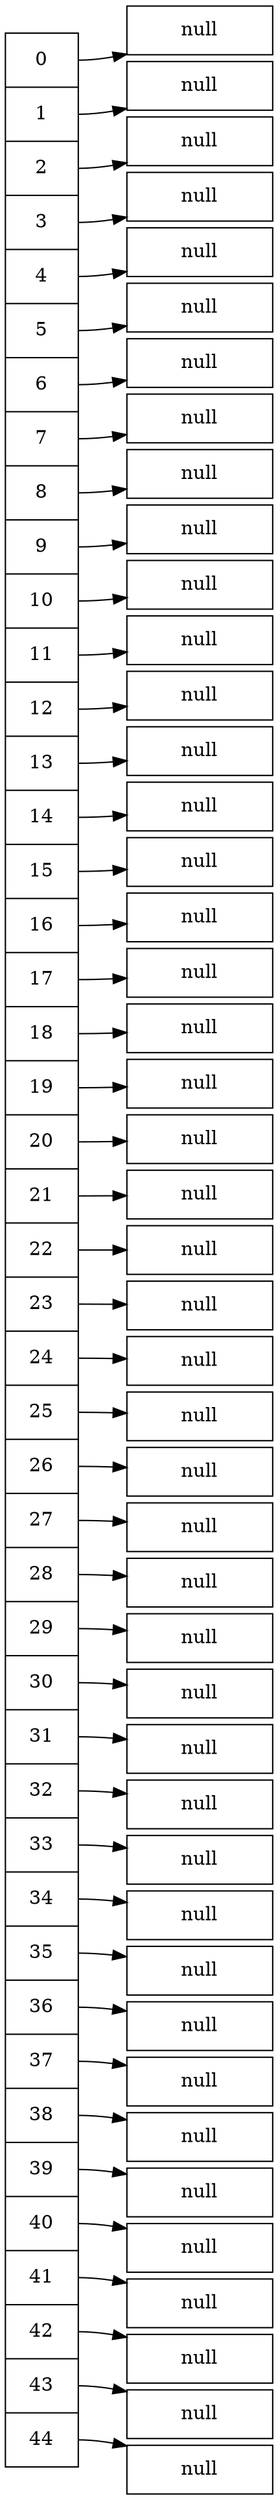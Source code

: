 digraph G {
 nodesep=.05;
 rankdir=LR;
 node[shape=record];
node0[label="<f0>0|<f1>1|<f2>2|<f3>3|<f4>4|<f5>5|<f6>6|<f7>7|<f8>8|<f9>9|<f10>10|<f11>11|<f12>12|<f13>13|<f14>14|<f15>15|<f16>16|<f17>17|<f18>18|<f19>19|<f20>20|<f21>21|<f22>22|<f23>23|<f24>24|<f25>25|<f26>26|<f27>27|<f28>28|<f29>29|<f30>30|<f31>31|<f32>32|<f33>33|<f34>34|<f35>35|<f36>36|<f37>37|<f38>38|<f39>39|<f40>40|<f41>41|<f42>42|<f43>43|<f44>44", height=25]; 
 node[width=1.5];
nodenull0[label="null"];
node0:f0->nodenull0;
nodenull1[label="null"];
node0:f1->nodenull1;
nodenull2[label="null"];
node0:f2->nodenull2;
nodenull3[label="null"];
node0:f3->nodenull3;
nodenull4[label="null"];
node0:f4->nodenull4;
nodenull5[label="null"];
node0:f5->nodenull5;
nodenull6[label="null"];
node0:f6->nodenull6;
nodenull7[label="null"];
node0:f7->nodenull7;
nodenull8[label="null"];
node0:f8->nodenull8;
nodenull9[label="null"];
node0:f9->nodenull9;
nodenull10[label="null"];
node0:f10->nodenull10;
nodenull11[label="null"];
node0:f11->nodenull11;
nodenull12[label="null"];
node0:f12->nodenull12;
nodenull13[label="null"];
node0:f13->nodenull13;
nodenull14[label="null"];
node0:f14->nodenull14;
nodenull15[label="null"];
node0:f15->nodenull15;
nodenull16[label="null"];
node0:f16->nodenull16;
nodenull17[label="null"];
node0:f17->nodenull17;
nodenull18[label="null"];
node0:f18->nodenull18;
nodenull19[label="null"];
node0:f19->nodenull19;
nodenull20[label="null"];
node0:f20->nodenull20;
nodenull21[label="null"];
node0:f21->nodenull21;
nodenull22[label="null"];
node0:f22->nodenull22;
nodenull23[label="null"];
node0:f23->nodenull23;
nodenull24[label="null"];
node0:f24->nodenull24;
nodenull25[label="null"];
node0:f25->nodenull25;
nodenull26[label="null"];
node0:f26->nodenull26;
nodenull27[label="null"];
node0:f27->nodenull27;
nodenull28[label="null"];
node0:f28->nodenull28;
nodenull29[label="null"];
node0:f29->nodenull29;
nodenull30[label="null"];
node0:f30->nodenull30;
nodenull31[label="null"];
node0:f31->nodenull31;
nodenull32[label="null"];
node0:f32->nodenull32;
nodenull33[label="null"];
node0:f33->nodenull33;
nodenull34[label="null"];
node0:f34->nodenull34;
nodenull35[label="null"];
node0:f35->nodenull35;
nodenull36[label="null"];
node0:f36->nodenull36;
nodenull37[label="null"];
node0:f37->nodenull37;
nodenull38[label="null"];
node0:f38->nodenull38;
nodenull39[label="null"];
node0:f39->nodenull39;
nodenull40[label="null"];
node0:f40->nodenull40;
nodenull41[label="null"];
node0:f41->nodenull41;
nodenull42[label="null"];
node0:f42->nodenull42;
nodenull43[label="null"];
node0:f43->nodenull43;
nodenull44[label="null"];
node0:f44->nodenull44;
}